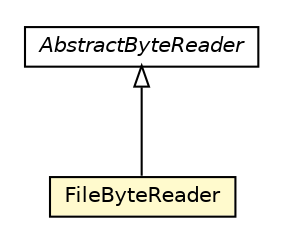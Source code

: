 #!/usr/local/bin/dot
#
# Class diagram 
# Generated by UMLGraph version 5.1 (http://www.umlgraph.org/)
#

digraph G {
	edge [fontname="Helvetica",fontsize=10,labelfontname="Helvetica",labelfontsize=10];
	node [fontname="Helvetica",fontsize=10,shape=plaintext];
	nodesep=0.25;
	ranksep=0.5;
	// uk.gov.nationalarchives.droid.binFileReader.AbstractByteReader
	c1782 [label=<<table title="uk.gov.nationalarchives.droid.binFileReader.AbstractByteReader" border="0" cellborder="1" cellspacing="0" cellpadding="2" port="p" href="./AbstractByteReader.html">
		<tr><td><table border="0" cellspacing="0" cellpadding="1">
<tr><td align="center" balign="center"><font face="Helvetica-Oblique"> AbstractByteReader </font></td></tr>
		</table></td></tr>
		</table>>, fontname="Helvetica", fontcolor="black", fontsize=10.0];
	// uk.gov.nationalarchives.droid.binFileReader.FileByteReader
	c1784 [label=<<table title="uk.gov.nationalarchives.droid.binFileReader.FileByteReader" border="0" cellborder="1" cellspacing="0" cellpadding="2" port="p" bgcolor="lemonChiffon" href="./FileByteReader.html">
		<tr><td><table border="0" cellspacing="0" cellpadding="1">
<tr><td align="center" balign="center"> FileByteReader </td></tr>
		</table></td></tr>
		</table>>, fontname="Helvetica", fontcolor="black", fontsize=10.0];
	//uk.gov.nationalarchives.droid.binFileReader.FileByteReader extends uk.gov.nationalarchives.droid.binFileReader.AbstractByteReader
	c1782:p -> c1784:p [dir=back,arrowtail=empty];
}

